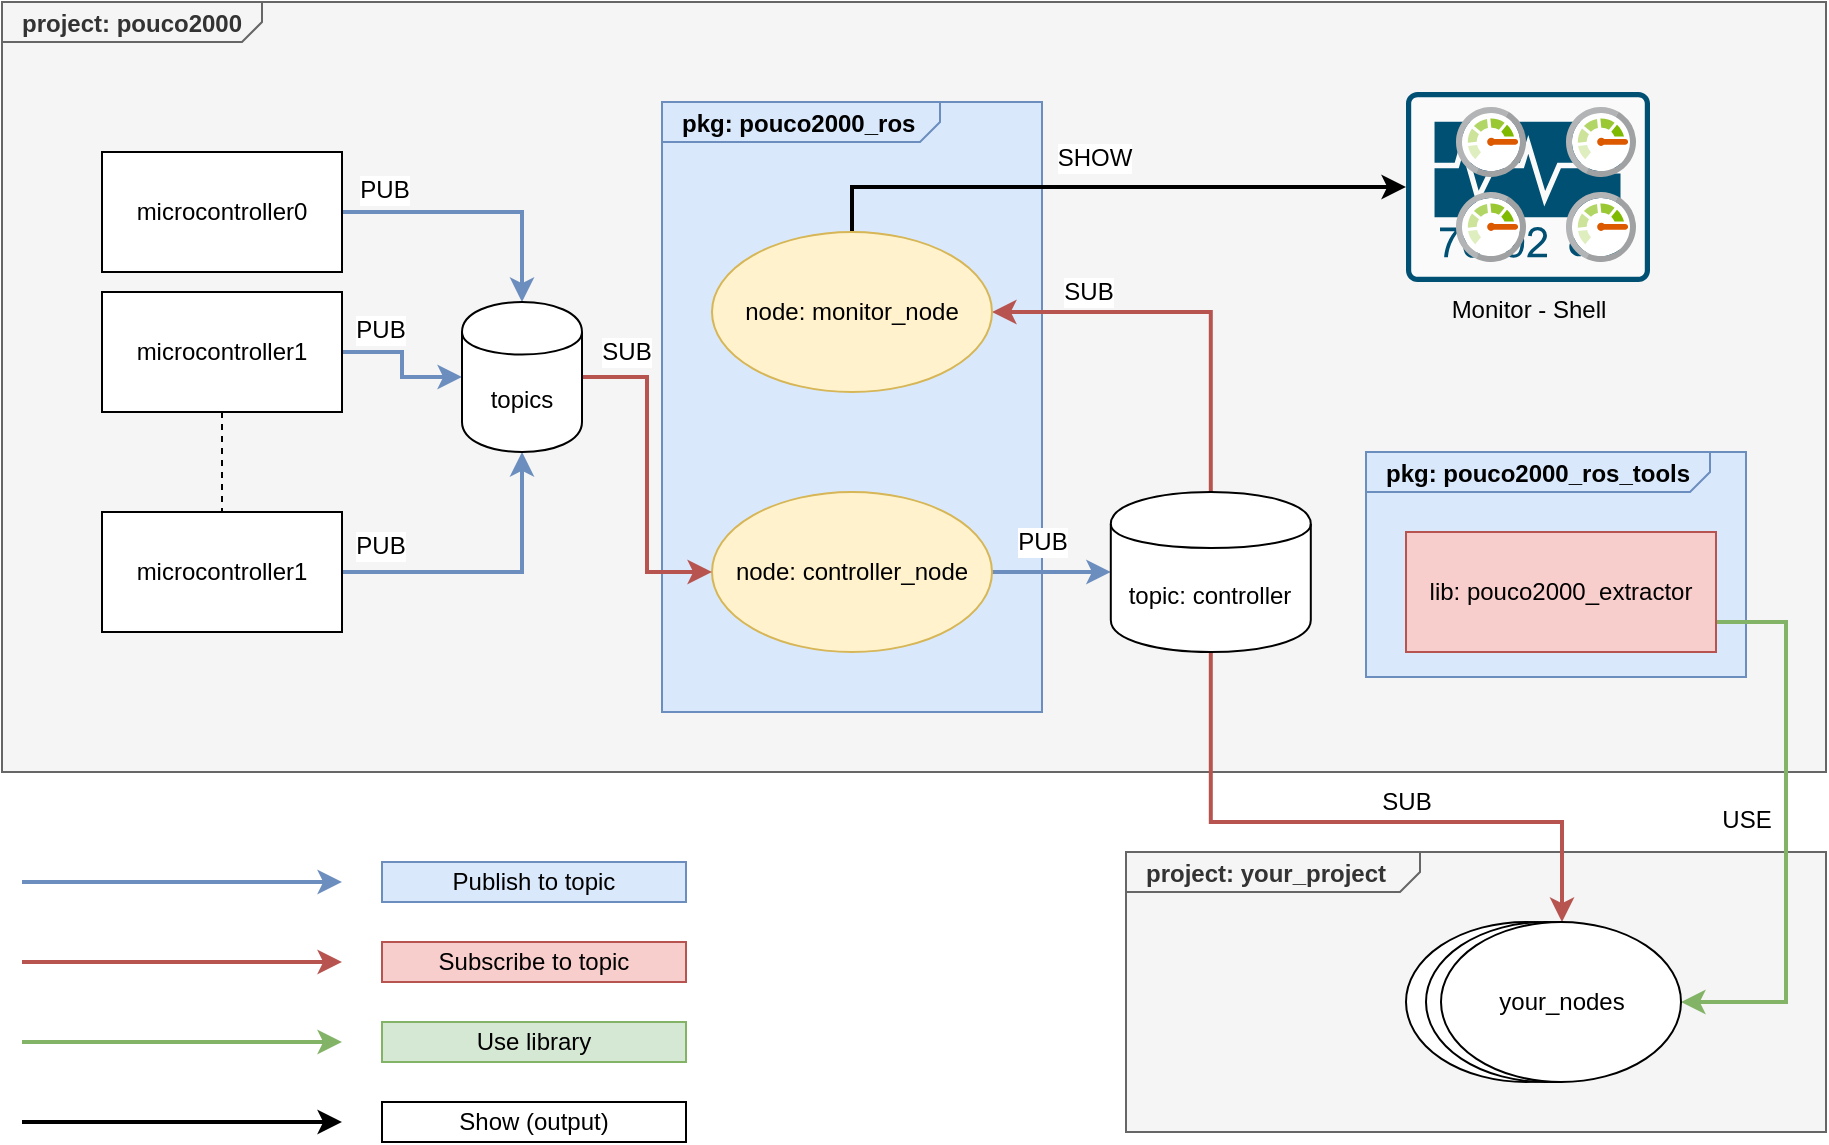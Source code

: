 <mxfile version="11.3.0" type="device" pages="1"><diagram id="So-rlDlv08r-dq-No9Fe" name="workflow"><mxGraphModel dx="2011" dy="1197" grid="1" gridSize="10" guides="1" tooltips="1" connect="1" arrows="1" fold="1" page="1" pageScale="1" pageWidth="827" pageHeight="1169" math="0" shadow="0"><root><mxCell id="0"/><mxCell id="1" parent="0"/><mxCell id="6sp6Nx96BcjyDCg6MpBl-48" value="&lt;p style=&quot;margin: 0px ; margin-top: 4px ; margin-left: 10px ; text-align: left&quot;&gt;&lt;b&gt;project: your_project&lt;/b&gt;&lt;/p&gt;&lt;p style=&quot;margin: 0px ; margin-top: 4px ; margin-left: 10px ; text-align: left&quot;&gt;&lt;b&gt;&lt;br&gt;&lt;/b&gt;&lt;/p&gt;" style="html=1;strokeWidth=1;shape=mxgraph.sysml.package;html=1;overflow=fill;whiteSpace=wrap;labelX=147.17;fillColor=#f5f5f5;strokeColor=#666666;fontColor=#333333;" parent="1" vertex="1"><mxGeometry x="590" y="585" width="350" height="140" as="geometry"/></mxCell><mxCell id="6sp6Nx96BcjyDCg6MpBl-65" value="your_node" style="ellipse;whiteSpace=wrap;html=1;" parent="1" vertex="1"><mxGeometry x="730.0" y="620" width="120" height="80" as="geometry"/></mxCell><mxCell id="6sp6Nx96BcjyDCg6MpBl-64" value="your_node" style="ellipse;whiteSpace=wrap;html=1;" parent="1" vertex="1"><mxGeometry x="740" y="620" width="120" height="80" as="geometry"/></mxCell><mxCell id="6sp6Nx96BcjyDCg6MpBl-29" value="&lt;p style=&quot;margin: 0px ; margin-top: 4px ; margin-left: 10px ; text-align: left&quot;&gt;&lt;b&gt;project: pouco2000&lt;/b&gt;&lt;br&gt;&lt;/p&gt;" style="html=1;strokeWidth=1;shape=mxgraph.sysml.package;html=1;overflow=fill;whiteSpace=wrap;labelX=130.4;fillColor=#f5f5f5;strokeColor=#666666;fontColor=#333333;" parent="1" vertex="1"><mxGeometry x="28" y="160" width="912" height="385" as="geometry"/></mxCell><mxCell id="6sp6Nx96BcjyDCg6MpBl-26" value="&lt;p style=&quot;margin: 0px ; margin-top: 4px ; margin-left: 10px ; text-align: left&quot;&gt;&lt;b&gt;pkg: pouco2000_ros&lt;/b&gt;&lt;br&gt;&lt;/p&gt;" style="html=1;strokeWidth=1;shape=mxgraph.sysml.package;html=1;overflow=fill;whiteSpace=wrap;labelX=139.57;fillColor=#dae8fc;strokeColor=#6c8ebf;" parent="1" vertex="1"><mxGeometry x="358" y="210" width="190" height="305" as="geometry"/></mxCell><mxCell id="6sp6Nx96BcjyDCg6MpBl-31" style="edgeStyle=orthogonalEdgeStyle;rounded=0;orthogonalLoop=1;jettySize=auto;html=1;exitX=1;exitY=0.5;exitDx=0;exitDy=0;endArrow=classic;endFill=1;fillColor=#dae8fc;strokeColor=#6c8ebf;strokeWidth=2;" parent="1" source="6sp6Nx96BcjyDCg6MpBl-3" target="6sp6Nx96BcjyDCg6MpBl-30" edge="1"><mxGeometry relative="1" as="geometry"/></mxCell><mxCell id="6sp6Nx96BcjyDCg6MpBl-59" value="&lt;div&gt;PUB&lt;/div&gt;" style="text;html=1;align=center;verticalAlign=middle;resizable=0;points=[];labelBackgroundColor=#ffffff;" parent="6sp6Nx96BcjyDCg6MpBl-31" vertex="1" connectable="0"><mxGeometry x="0.104" y="1" relative="1" as="geometry"><mxPoint x="-53.72" y="-10" as="offset"/></mxGeometry></mxCell><mxCell id="6sp6Nx96BcjyDCg6MpBl-3" value="&lt;span class=&quot;tlid-translation translation&quot; lang=&quot;en&quot;&gt;&lt;span title=&quot;&quot; class=&quot;&quot;&gt;microcontroller&lt;/span&gt;&lt;/span&gt;0" style="rounded=0;whiteSpace=wrap;html=1;" parent="1" vertex="1"><mxGeometry x="78" y="235" width="120" height="60" as="geometry"/></mxCell><mxCell id="6sp6Nx96BcjyDCg6MpBl-6" style="edgeStyle=orthogonalEdgeStyle;rounded=0;orthogonalLoop=1;jettySize=auto;html=1;exitX=0.5;exitY=1;exitDx=0;exitDy=0;entryX=0.5;entryY=0;entryDx=0;entryDy=0;endArrow=none;endFill=0;dashed=1;" parent="1" source="6sp6Nx96BcjyDCg6MpBl-4" target="6sp6Nx96BcjyDCg6MpBl-5" edge="1"><mxGeometry relative="1" as="geometry"/></mxCell><mxCell id="6sp6Nx96BcjyDCg6MpBl-32" style="edgeStyle=orthogonalEdgeStyle;rounded=0;orthogonalLoop=1;jettySize=auto;html=1;exitX=1;exitY=0.5;exitDx=0;exitDy=0;endArrow=classic;endFill=1;fillColor=#dae8fc;strokeColor=#6c8ebf;strokeWidth=2;" parent="1" source="6sp6Nx96BcjyDCg6MpBl-4" target="6sp6Nx96BcjyDCg6MpBl-30" edge="1"><mxGeometry relative="1" as="geometry"/></mxCell><mxCell id="6sp6Nx96BcjyDCg6MpBl-60" value="&lt;div&gt;PUB&lt;/div&gt;" style="text;html=1;align=center;verticalAlign=middle;resizable=0;points=[];labelBackgroundColor=#ffffff;" parent="6sp6Nx96BcjyDCg6MpBl-32" vertex="1" connectable="0"><mxGeometry x="-0.438" y="1" relative="1" as="geometry"><mxPoint x="-2" y="-10" as="offset"/></mxGeometry></mxCell><mxCell id="6sp6Nx96BcjyDCg6MpBl-4" value="&lt;span class=&quot;tlid-translation translation&quot; lang=&quot;en&quot;&gt;&lt;span title=&quot;&quot; class=&quot;&quot;&gt;microcontroller&lt;/span&gt;&lt;/span&gt;1" style="rounded=0;whiteSpace=wrap;html=1;" parent="1" vertex="1"><mxGeometry x="78" y="305" width="120" height="60" as="geometry"/></mxCell><mxCell id="6sp6Nx96BcjyDCg6MpBl-33" style="edgeStyle=orthogonalEdgeStyle;rounded=0;orthogonalLoop=1;jettySize=auto;html=1;exitX=1;exitY=0.5;exitDx=0;exitDy=0;entryX=0.5;entryY=1;entryDx=0;entryDy=0;endArrow=classic;endFill=1;fillColor=#dae8fc;strokeColor=#6c8ebf;strokeWidth=2;" parent="1" source="6sp6Nx96BcjyDCg6MpBl-5" target="6sp6Nx96BcjyDCg6MpBl-30" edge="1"><mxGeometry relative="1" as="geometry"/></mxCell><mxCell id="6sp6Nx96BcjyDCg6MpBl-61" value="&lt;div&gt;PUB&lt;/div&gt;" style="text;html=1;align=center;verticalAlign=middle;resizable=0;points=[];labelBackgroundColor=#ffffff;" parent="6sp6Nx96BcjyDCg6MpBl-33" vertex="1" connectable="0"><mxGeometry x="-0.694" relative="1" as="geometry"><mxPoint x="-3.86" y="-13" as="offset"/></mxGeometry></mxCell><mxCell id="6sp6Nx96BcjyDCg6MpBl-5" value="&lt;span class=&quot;tlid-translation translation&quot; lang=&quot;en&quot;&gt;&lt;span title=&quot;&quot; class=&quot;&quot;&gt;microcontroller&lt;/span&gt;&lt;/span&gt;1" style="rounded=0;whiteSpace=wrap;html=1;" parent="1" vertex="1"><mxGeometry x="78" y="415" width="120" height="60" as="geometry"/></mxCell><mxCell id="6sp6Nx96BcjyDCg6MpBl-37" style="edgeStyle=orthogonalEdgeStyle;rounded=0;orthogonalLoop=1;jettySize=auto;html=1;exitX=1;exitY=0.5;exitDx=0;exitDy=0;endArrow=classic;endFill=1;strokeWidth=2;fillColor=#dae8fc;strokeColor=#6c8ebf;" parent="1" source="6sp6Nx96BcjyDCg6MpBl-25" target="6sp6Nx96BcjyDCg6MpBl-36" edge="1"><mxGeometry relative="1" as="geometry"/></mxCell><mxCell id="6sp6Nx96BcjyDCg6MpBl-58" value="&lt;div&gt;PUB&lt;/div&gt;" style="text;html=1;align=center;verticalAlign=middle;resizable=0;points=[];labelBackgroundColor=#ffffff;" parent="6sp6Nx96BcjyDCg6MpBl-37" vertex="1" connectable="0"><mxGeometry x="0.278" y="1" relative="1" as="geometry"><mxPoint x="-13.1" y="-14" as="offset"/></mxGeometry></mxCell><mxCell id="6sp6Nx96BcjyDCg6MpBl-25" value="node: controller_node" style="ellipse;whiteSpace=wrap;html=1;fillColor=#fff2cc;strokeColor=#d6b656;" parent="1" vertex="1"><mxGeometry x="383" y="405" width="140" height="80" as="geometry"/></mxCell><mxCell id="6sp6Nx96BcjyDCg6MpBl-35" style="edgeStyle=orthogonalEdgeStyle;rounded=0;orthogonalLoop=1;jettySize=auto;html=1;exitX=1;exitY=0.5;exitDx=0;exitDy=0;entryX=0;entryY=0.5;entryDx=0;entryDy=0;endArrow=classic;endFill=1;strokeWidth=2;fillColor=#f8cecc;strokeColor=#b85450;" parent="1" source="6sp6Nx96BcjyDCg6MpBl-30" target="6sp6Nx96BcjyDCg6MpBl-25" edge="1"><mxGeometry relative="1" as="geometry"/></mxCell><mxCell id="cFUIz4UaPGc8f3Cgh7c_-1" value="SUB" style="text;html=1;resizable=0;points=[];align=center;verticalAlign=middle;labelBackgroundColor=#ffffff;" vertex="1" connectable="0" parent="6sp6Nx96BcjyDCg6MpBl-35"><mxGeometry x="-0.713" y="-1" relative="1" as="geometry"><mxPoint x="-1.5" y="-13.5" as="offset"/></mxGeometry></mxCell><mxCell id="6sp6Nx96BcjyDCg6MpBl-30" value="topics" style="shape=cylinder;whiteSpace=wrap;html=1;boundedLbl=1;backgroundOutline=1;" parent="1" vertex="1"><mxGeometry x="258" y="310" width="60" height="75" as="geometry"/></mxCell><mxCell id="6sp6Nx96BcjyDCg6MpBl-39" style="edgeStyle=orthogonalEdgeStyle;rounded=0;orthogonalLoop=1;jettySize=auto;html=1;exitX=0.5;exitY=0;exitDx=0;exitDy=0;entryX=1;entryY=0.5;entryDx=0;entryDy=0;endArrow=classic;endFill=1;strokeWidth=2;fillColor=#f8cecc;strokeColor=#b85450;" parent="1" source="6sp6Nx96BcjyDCg6MpBl-36" target="6sp6Nx96BcjyDCg6MpBl-38" edge="1"><mxGeometry relative="1" as="geometry"/></mxCell><mxCell id="6sp6Nx96BcjyDCg6MpBl-57" value="&lt;div&gt;SUB&lt;/div&gt;" style="text;html=1;align=center;verticalAlign=middle;resizable=0;points=[];labelBackgroundColor=#ffffff;" parent="6sp6Nx96BcjyDCg6MpBl-39" vertex="1" connectable="0"><mxGeometry x="0.36" y="-3" relative="1" as="geometry"><mxPoint x="-16.58" y="-7" as="offset"/></mxGeometry></mxCell><mxCell id="6sp6Nx96BcjyDCg6MpBl-50" style="edgeStyle=orthogonalEdgeStyle;rounded=0;orthogonalLoop=1;jettySize=auto;html=1;exitX=0.5;exitY=1;exitDx=0;exitDy=0;endArrow=classic;endFill=1;strokeWidth=2;fillColor=#f8cecc;strokeColor=#b85450;" parent="1" source="6sp6Nx96BcjyDCg6MpBl-36" target="6sp6Nx96BcjyDCg6MpBl-49" edge="1"><mxGeometry relative="1" as="geometry"><Array as="points"><mxPoint x="632" y="570"/><mxPoint x="808" y="570"/></Array></mxGeometry></mxCell><mxCell id="6sp6Nx96BcjyDCg6MpBl-62" value="&lt;div&gt;SUB&lt;/div&gt;" style="text;html=1;align=center;verticalAlign=middle;resizable=0;points=[];labelBackgroundColor=#ffffff;" parent="6sp6Nx96BcjyDCg6MpBl-50" vertex="1" connectable="0"><mxGeometry x="0.305" relative="1" as="geometry"><mxPoint x="-19.76" y="-10" as="offset"/></mxGeometry></mxCell><mxCell id="6sp6Nx96BcjyDCg6MpBl-36" value="topic: controller" style="shape=cylinder;whiteSpace=wrap;html=1;boundedLbl=1;backgroundOutline=1;" parent="1" vertex="1"><mxGeometry x="582.4" y="405" width="100" height="80" as="geometry"/></mxCell><mxCell id="6sp6Nx96BcjyDCg6MpBl-47" style="edgeStyle=orthogonalEdgeStyle;rounded=0;orthogonalLoop=1;jettySize=auto;html=1;exitX=0.5;exitY=0;exitDx=0;exitDy=0;entryX=0;entryY=0.5;entryDx=0;entryDy=0;entryPerimeter=0;endArrow=classic;endFill=1;strokeWidth=2;" parent="1" source="6sp6Nx96BcjyDCg6MpBl-38" target="6sp6Nx96BcjyDCg6MpBl-43" edge="1"><mxGeometry relative="1" as="geometry"/></mxCell><mxCell id="6sp6Nx96BcjyDCg6MpBl-56" value="&lt;div&gt;SHOW&lt;/div&gt;" style="text;html=1;align=center;verticalAlign=middle;resizable=0;points=[];labelBackgroundColor=#ffffff;" parent="6sp6Nx96BcjyDCg6MpBl-47" vertex="1" connectable="0"><mxGeometry x="-0.042" y="4" relative="1" as="geometry"><mxPoint y="-11" as="offset"/></mxGeometry></mxCell><mxCell id="6sp6Nx96BcjyDCg6MpBl-38" value="node: monitor_node" style="ellipse;whiteSpace=wrap;html=1;fillColor=#fff2cc;strokeColor=#d6b656;" parent="1" vertex="1"><mxGeometry x="383" y="275" width="140" height="80" as="geometry"/></mxCell><mxCell id="6sp6Nx96BcjyDCg6MpBl-43" value="Monitor - Shell" style="points=[[0.015,0.015,0],[0.985,0.015,0],[0.985,0.985,0],[0.015,0.985,0],[0.25,0,0],[0.5,0,0],[0.75,0,0],[1,0.25,0],[1,0.5,0],[1,0.75,0],[0.75,1,0],[0.5,1,0],[0.25,1,0],[0,0.75,0],[0,0.5,0],[0,0.25,0]];verticalLabelPosition=bottom;html=1;verticalAlign=top;aspect=fixed;align=center;pointerEvents=1;shape=mxgraph.cisco19.rect;prIcon=monitor;fillColor=#FAFAFA;strokeColor=#005073;" parent="1" vertex="1"><mxGeometry x="730" y="205" width="122" height="95" as="geometry"/></mxCell><mxCell id="6sp6Nx96BcjyDCg6MpBl-45" value="&lt;p style=&quot;margin: 0px ; margin-top: 4px ; margin-left: 10px ; text-align: left&quot;&gt;&lt;b&gt;pkg: pouco2000_ros_tools&lt;/b&gt;&lt;/p&gt;" style="html=1;strokeWidth=1;shape=mxgraph.sysml.package;html=1;overflow=fill;whiteSpace=wrap;labelX=172.38;fillColor=#dae8fc;strokeColor=#6c8ebf;" parent="1" vertex="1"><mxGeometry x="710" y="385" width="190" height="112.5" as="geometry"/></mxCell><mxCell id="6sp6Nx96BcjyDCg6MpBl-55" style="edgeStyle=orthogonalEdgeStyle;rounded=0;orthogonalLoop=1;jettySize=auto;html=1;exitX=1;exitY=0.75;exitDx=0;exitDy=0;entryX=1;entryY=0.5;entryDx=0;entryDy=0;endArrow=classic;endFill=1;strokeWidth=2;fillColor=#d5e8d4;strokeColor=#82b366;" parent="1" source="6sp6Nx96BcjyDCg6MpBl-46" target="6sp6Nx96BcjyDCg6MpBl-49" edge="1"><mxGeometry relative="1" as="geometry"><Array as="points"><mxPoint x="920" y="470"/><mxPoint x="920" y="660"/></Array></mxGeometry></mxCell><mxCell id="6sp6Nx96BcjyDCg6MpBl-63" value="USE" style="text;html=1;align=center;verticalAlign=middle;resizable=0;points=[];labelBackgroundColor=#ffffff;" parent="6sp6Nx96BcjyDCg6MpBl-55" vertex="1" connectable="0"><mxGeometry x="-0.036" y="1" relative="1" as="geometry"><mxPoint x="-21" as="offset"/></mxGeometry></mxCell><mxCell id="6sp6Nx96BcjyDCg6MpBl-46" value="lib: pouco2000_extractor" style="rounded=0;whiteSpace=wrap;html=1;fillColor=#f8cecc;strokeColor=#b85450;" parent="1" vertex="1"><mxGeometry x="730" y="425" width="155" height="60" as="geometry"/></mxCell><mxCell id="6sp6Nx96BcjyDCg6MpBl-49" value="your_nodes" style="ellipse;whiteSpace=wrap;html=1;" parent="1" vertex="1"><mxGeometry x="747.5" y="620" width="120" height="80" as="geometry"/></mxCell><mxCell id="6sp6Nx96BcjyDCg6MpBl-66" value="" style="endArrow=classic;html=1;strokeWidth=2;fillColor=#dae8fc;strokeColor=#6c8ebf;" parent="1" edge="1"><mxGeometry width="50" height="50" relative="1" as="geometry"><mxPoint x="38" y="600" as="sourcePoint"/><mxPoint x="198" y="600" as="targetPoint"/></mxGeometry></mxCell><mxCell id="6sp6Nx96BcjyDCg6MpBl-67" value="" style="endArrow=classic;html=1;strokeWidth=2;fillColor=#f8cecc;strokeColor=#b85450;" parent="1" edge="1"><mxGeometry width="50" height="50" relative="1" as="geometry"><mxPoint x="38" y="640" as="sourcePoint"/><mxPoint x="198" y="640" as="targetPoint"/></mxGeometry></mxCell><mxCell id="6sp6Nx96BcjyDCg6MpBl-68" value="" style="endArrow=classic;html=1;strokeWidth=2;fillColor=#d5e8d4;strokeColor=#82b366;" parent="1" edge="1"><mxGeometry width="50" height="50" relative="1" as="geometry"><mxPoint x="38" y="680" as="sourcePoint"/><mxPoint x="198" y="680" as="targetPoint"/></mxGeometry></mxCell><mxCell id="6sp6Nx96BcjyDCg6MpBl-69" value="" style="endArrow=classic;html=1;strokeWidth=2;fillColor=#f8cecc;strokeColor=#000000;" parent="1" edge="1"><mxGeometry width="50" height="50" relative="1" as="geometry"><mxPoint x="38" y="720" as="sourcePoint"/><mxPoint x="198" y="720" as="targetPoint"/></mxGeometry></mxCell><mxCell id="6sp6Nx96BcjyDCg6MpBl-70" value="Publish to topic" style="text;html=1;strokeColor=#6c8ebf;fillColor=#dae8fc;align=center;verticalAlign=middle;whiteSpace=wrap;rounded=0;" parent="1" vertex="1"><mxGeometry x="218" y="590" width="152" height="20" as="geometry"/></mxCell><mxCell id="6sp6Nx96BcjyDCg6MpBl-71" value="Subscribe to topic" style="text;html=1;strokeColor=#b85450;fillColor=#f8cecc;align=center;verticalAlign=middle;whiteSpace=wrap;rounded=0;" parent="1" vertex="1"><mxGeometry x="218" y="630" width="152" height="20" as="geometry"/></mxCell><mxCell id="6sp6Nx96BcjyDCg6MpBl-72" value="Use library" style="text;html=1;strokeColor=#82b366;fillColor=#d5e8d4;align=center;verticalAlign=middle;whiteSpace=wrap;rounded=0;" parent="1" vertex="1"><mxGeometry x="218" y="670" width="152" height="20" as="geometry"/></mxCell><mxCell id="6sp6Nx96BcjyDCg6MpBl-73" value="Show (output)" style="text;html=1;strokeColor=#000000;fillColor=#ffffff;align=center;verticalAlign=middle;whiteSpace=wrap;rounded=0;" parent="1" vertex="1"><mxGeometry x="218" y="710" width="152" height="20" as="geometry"/></mxCell><mxCell id="cFUIz4UaPGc8f3Cgh7c_-2" value="" style="aspect=fixed;html=1;points=[];align=center;image;fontSize=12;image=img/lib/mscae/Monitor.svg;" vertex="1" parent="1"><mxGeometry x="810" y="212.5" width="35" height="35" as="geometry"/></mxCell><mxCell id="cFUIz4UaPGc8f3Cgh7c_-3" value="" style="aspect=fixed;html=1;points=[];align=center;image;fontSize=12;image=img/lib/mscae/Monitor.svg;" vertex="1" parent="1"><mxGeometry x="810" y="255" width="35" height="35" as="geometry"/></mxCell><mxCell id="cFUIz4UaPGc8f3Cgh7c_-5" value="" style="aspect=fixed;html=1;points=[];align=center;image;fontSize=12;image=img/lib/mscae/Monitor.svg;" vertex="1" parent="1"><mxGeometry x="755" y="212.5" width="35" height="35" as="geometry"/></mxCell><mxCell id="cFUIz4UaPGc8f3Cgh7c_-6" value="" style="aspect=fixed;html=1;points=[];align=center;image;fontSize=12;image=img/lib/mscae/Monitor.svg;" vertex="1" parent="1"><mxGeometry x="755" y="255" width="35" height="35" as="geometry"/></mxCell></root></mxGraphModel></diagram></mxfile>